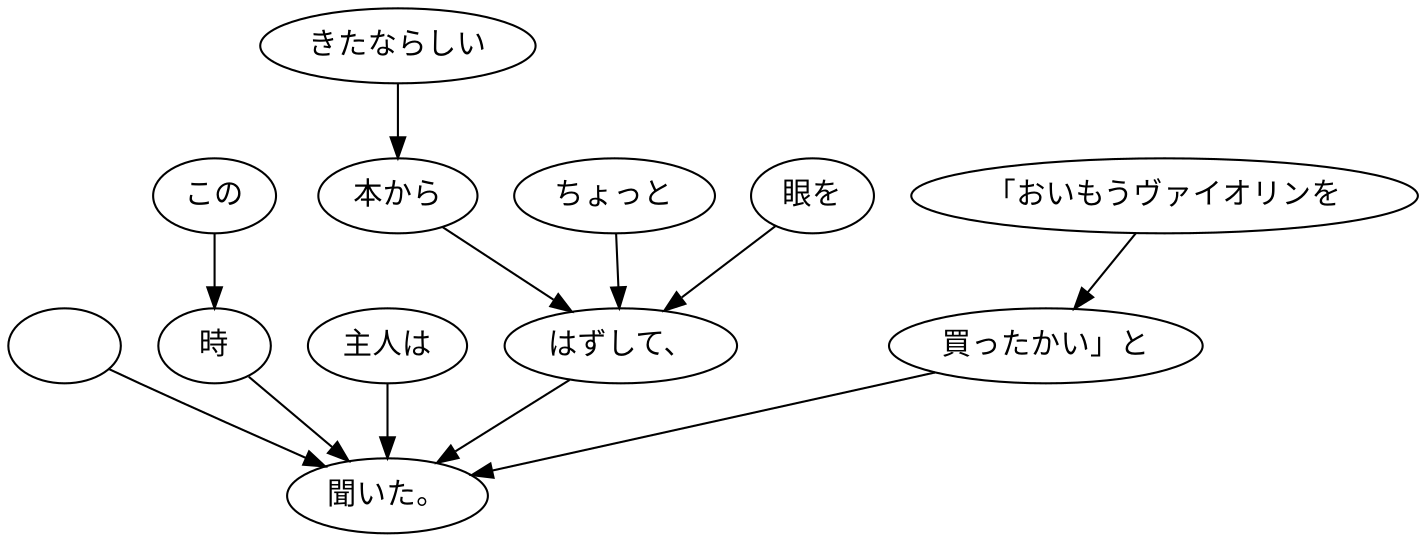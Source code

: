 digraph graph8109 {
	node0 [label="　"];
	node1 [label="この"];
	node2 [label="時"];
	node3 [label="主人は"];
	node4 [label="きたならしい"];
	node5 [label="本から"];
	node6 [label="ちょっと"];
	node7 [label="眼を"];
	node8 [label="はずして、"];
	node9 [label="「おいもうヴァイオリンを"];
	node10 [label="買ったかい」と"];
	node11 [label="聞いた。"];
	node0 -> node11;
	node1 -> node2;
	node2 -> node11;
	node3 -> node11;
	node4 -> node5;
	node5 -> node8;
	node6 -> node8;
	node7 -> node8;
	node8 -> node11;
	node9 -> node10;
	node10 -> node11;
}
